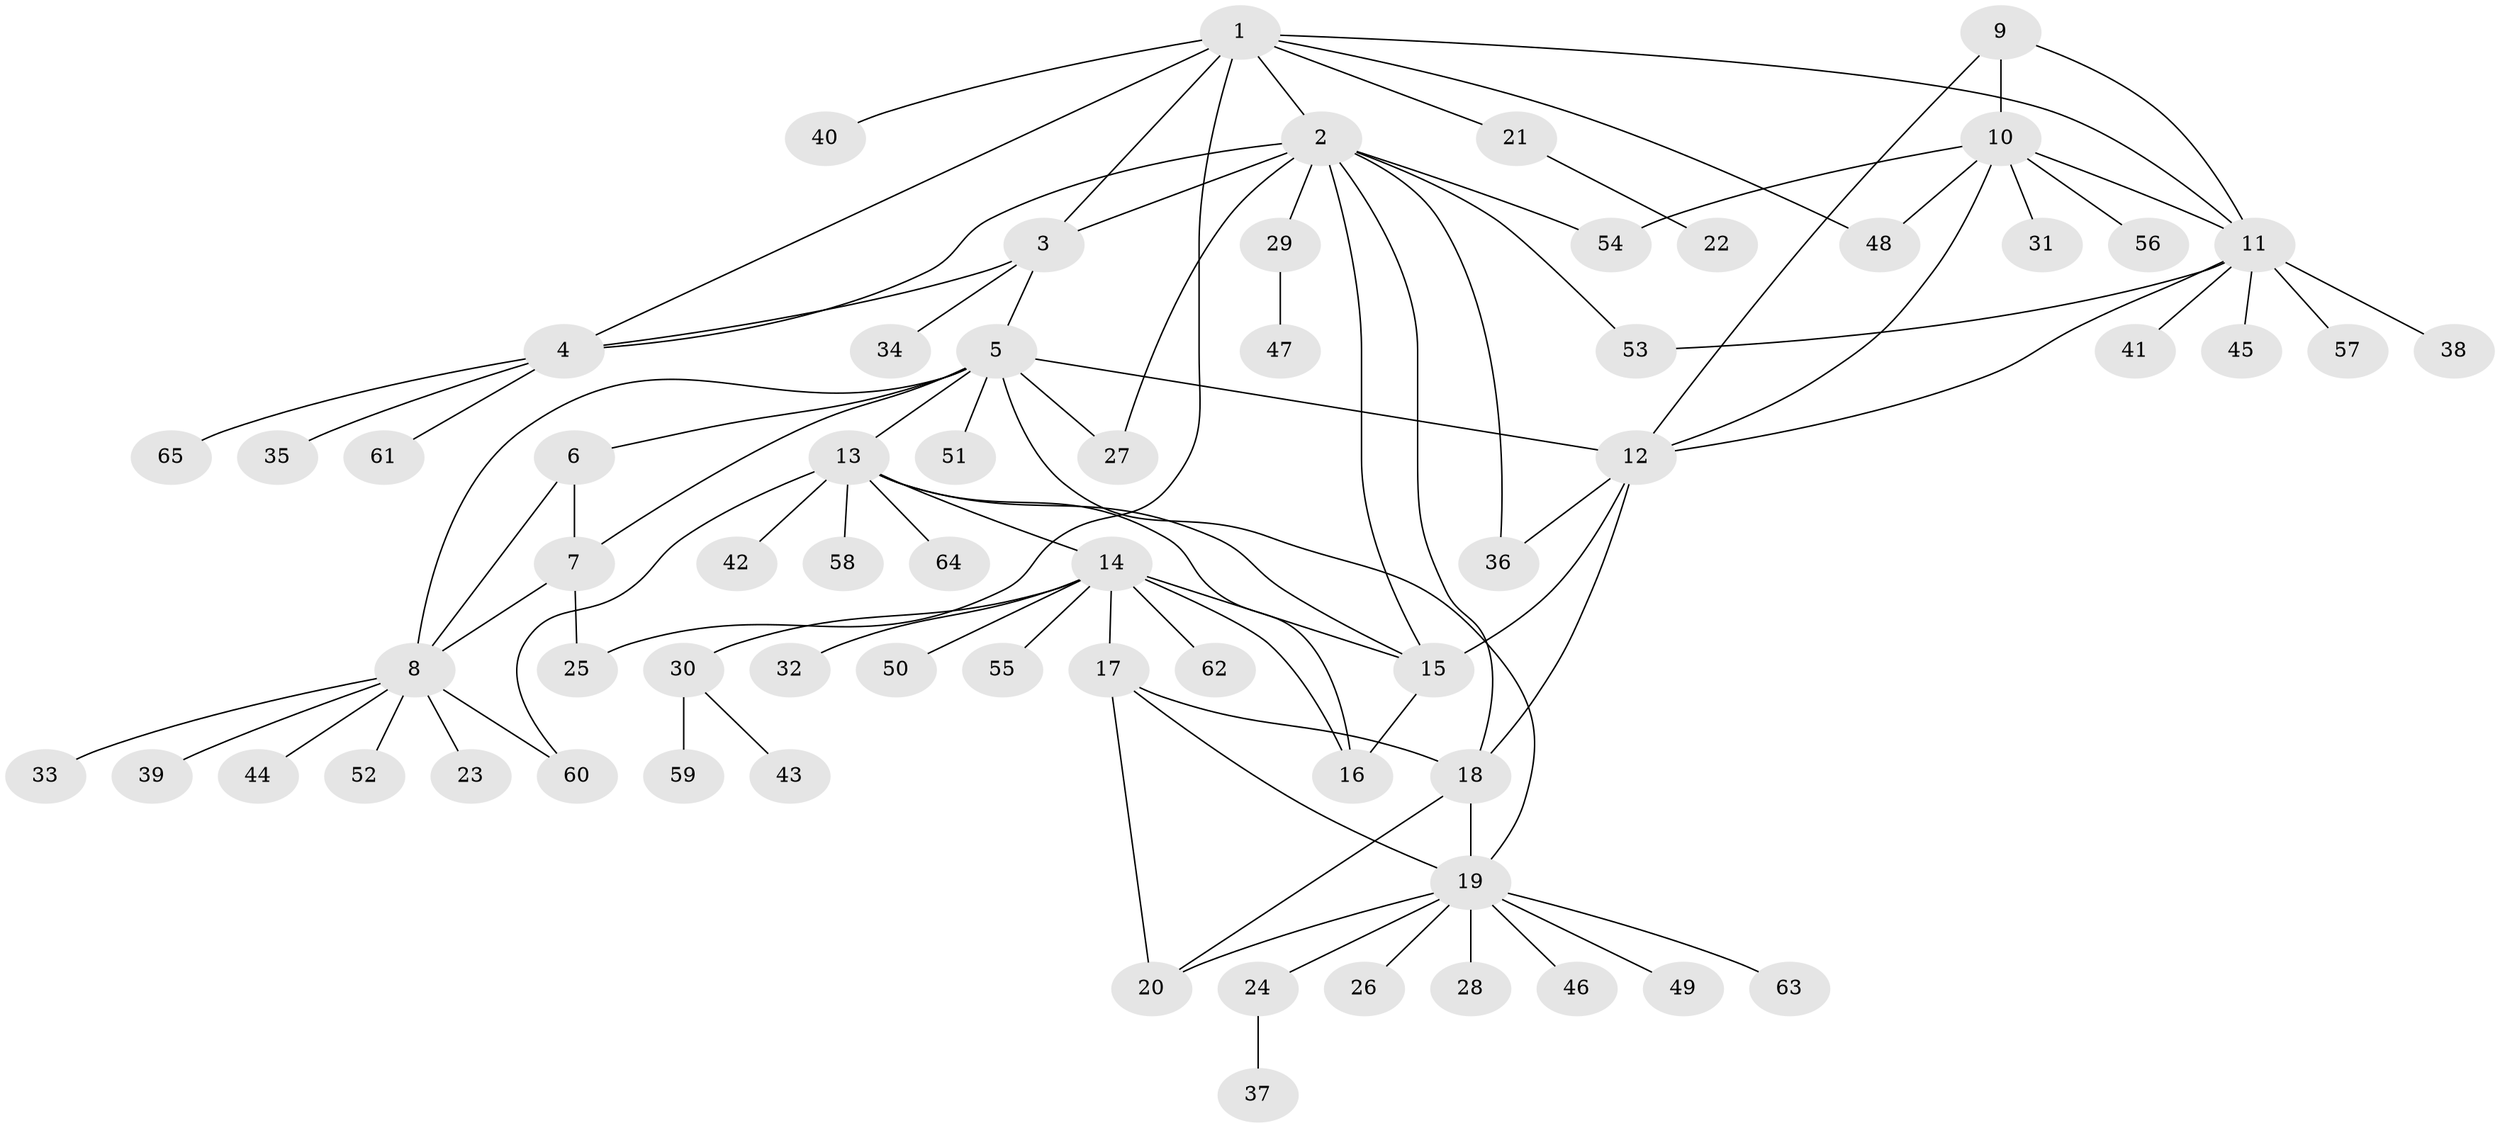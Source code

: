 // original degree distribution, {8: 0.03333333333333333, 10: 0.05555555555555555, 6: 0.03333333333333333, 7: 0.011111111111111112, 3: 0.05555555555555555, 4: 0.03333333333333333, 9: 0.011111111111111112, 5: 0.011111111111111112, 11: 0.011111111111111112, 2: 0.17777777777777778, 1: 0.5666666666666667}
// Generated by graph-tools (version 1.1) at 2025/52/03/04/25 22:52:37]
// undirected, 65 vertices, 92 edges
graph export_dot {
  node [color=gray90,style=filled];
  1;
  2;
  3;
  4;
  5;
  6;
  7;
  8;
  9;
  10;
  11;
  12;
  13;
  14;
  15;
  16;
  17;
  18;
  19;
  20;
  21;
  22;
  23;
  24;
  25;
  26;
  27;
  28;
  29;
  30;
  31;
  32;
  33;
  34;
  35;
  36;
  37;
  38;
  39;
  40;
  41;
  42;
  43;
  44;
  45;
  46;
  47;
  48;
  49;
  50;
  51;
  52;
  53;
  54;
  55;
  56;
  57;
  58;
  59;
  60;
  61;
  62;
  63;
  64;
  65;
  1 -- 2 [weight=1.0];
  1 -- 3 [weight=1.0];
  1 -- 4 [weight=1.0];
  1 -- 11 [weight=1.0];
  1 -- 21 [weight=1.0];
  1 -- 25 [weight=1.0];
  1 -- 40 [weight=1.0];
  1 -- 48 [weight=1.0];
  2 -- 3 [weight=1.0];
  2 -- 4 [weight=1.0];
  2 -- 15 [weight=1.0];
  2 -- 18 [weight=1.0];
  2 -- 27 [weight=1.0];
  2 -- 29 [weight=1.0];
  2 -- 36 [weight=1.0];
  2 -- 53 [weight=1.0];
  2 -- 54 [weight=1.0];
  3 -- 4 [weight=1.0];
  3 -- 5 [weight=1.0];
  3 -- 34 [weight=1.0];
  4 -- 35 [weight=1.0];
  4 -- 61 [weight=1.0];
  4 -- 65 [weight=1.0];
  5 -- 6 [weight=1.0];
  5 -- 7 [weight=1.0];
  5 -- 8 [weight=1.0];
  5 -- 12 [weight=1.0];
  5 -- 13 [weight=1.0];
  5 -- 19 [weight=1.0];
  5 -- 27 [weight=1.0];
  5 -- 51 [weight=1.0];
  6 -- 7 [weight=1.0];
  6 -- 8 [weight=1.0];
  7 -- 8 [weight=1.0];
  7 -- 25 [weight=1.0];
  8 -- 23 [weight=1.0];
  8 -- 33 [weight=1.0];
  8 -- 39 [weight=1.0];
  8 -- 44 [weight=1.0];
  8 -- 52 [weight=1.0];
  8 -- 60 [weight=1.0];
  9 -- 10 [weight=1.0];
  9 -- 11 [weight=1.0];
  9 -- 12 [weight=1.0];
  10 -- 11 [weight=1.0];
  10 -- 12 [weight=1.0];
  10 -- 31 [weight=1.0];
  10 -- 48 [weight=1.0];
  10 -- 54 [weight=1.0];
  10 -- 56 [weight=1.0];
  11 -- 12 [weight=1.0];
  11 -- 38 [weight=1.0];
  11 -- 41 [weight=1.0];
  11 -- 45 [weight=1.0];
  11 -- 53 [weight=1.0];
  11 -- 57 [weight=1.0];
  12 -- 15 [weight=1.0];
  12 -- 18 [weight=1.0];
  12 -- 36 [weight=1.0];
  13 -- 14 [weight=1.0];
  13 -- 15 [weight=1.0];
  13 -- 16 [weight=1.0];
  13 -- 42 [weight=1.0];
  13 -- 58 [weight=1.0];
  13 -- 60 [weight=1.0];
  13 -- 64 [weight=1.0];
  14 -- 15 [weight=1.0];
  14 -- 16 [weight=1.0];
  14 -- 17 [weight=1.0];
  14 -- 30 [weight=1.0];
  14 -- 32 [weight=1.0];
  14 -- 50 [weight=1.0];
  14 -- 55 [weight=1.0];
  14 -- 62 [weight=1.0];
  15 -- 16 [weight=1.0];
  17 -- 18 [weight=1.0];
  17 -- 19 [weight=1.0];
  17 -- 20 [weight=1.0];
  18 -- 19 [weight=1.0];
  18 -- 20 [weight=1.0];
  19 -- 20 [weight=1.0];
  19 -- 24 [weight=1.0];
  19 -- 26 [weight=1.0];
  19 -- 28 [weight=1.0];
  19 -- 46 [weight=1.0];
  19 -- 49 [weight=1.0];
  19 -- 63 [weight=1.0];
  21 -- 22 [weight=1.0];
  24 -- 37 [weight=1.0];
  29 -- 47 [weight=1.0];
  30 -- 43 [weight=1.0];
  30 -- 59 [weight=1.0];
}
